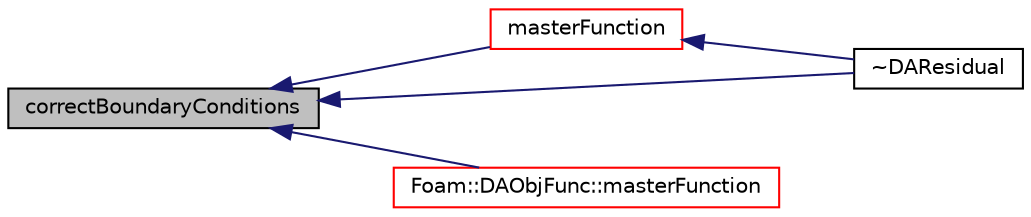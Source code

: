 digraph "correctBoundaryConditions"
{
  bgcolor="transparent";
  edge [fontname="Helvetica",fontsize="10",labelfontname="Helvetica",labelfontsize="10"];
  node [fontname="Helvetica",fontsize="10",shape=record];
  rankdir="LR";
  Node71 [label="correctBoundaryConditions",height=0.2,width=0.4,color="black", fillcolor="grey75", style="filled", fontcolor="black"];
  Node71 -> Node72 [dir="back",color="midnightblue",fontsize="10",style="solid",fontname="Helvetica"];
  Node72 [label="masterFunction",height=0.2,width=0.4,color="red",URL="$classFoam_1_1DAResidual.html#a08d199cacb841a03735df4c9280864c1",tooltip="the master function that compute the residual vector given the state and point vectors ..."];
  Node72 -> Node81 [dir="back",color="midnightblue",fontsize="10",style="solid",fontname="Helvetica"];
  Node81 [label="~DAResidual",height=0.2,width=0.4,color="black",URL="$classFoam_1_1DAResidual.html#a8b9659f14e13a5a04c99b6c460c54508"];
  Node71 -> Node82 [dir="back",color="midnightblue",fontsize="10",style="solid",fontname="Helvetica"];
  Node82 [label="Foam::DAObjFunc::masterFunction",height=0.2,width=0.4,color="red",URL="$classFoam_1_1DAObjFunc.html#a6d5f7f9d48b97ffd5730072be731dbb5",tooltip="the master function to compute objective function given the state and point vectors ..."];
  Node71 -> Node81 [dir="back",color="midnightblue",fontsize="10",style="solid",fontname="Helvetica"];
}
